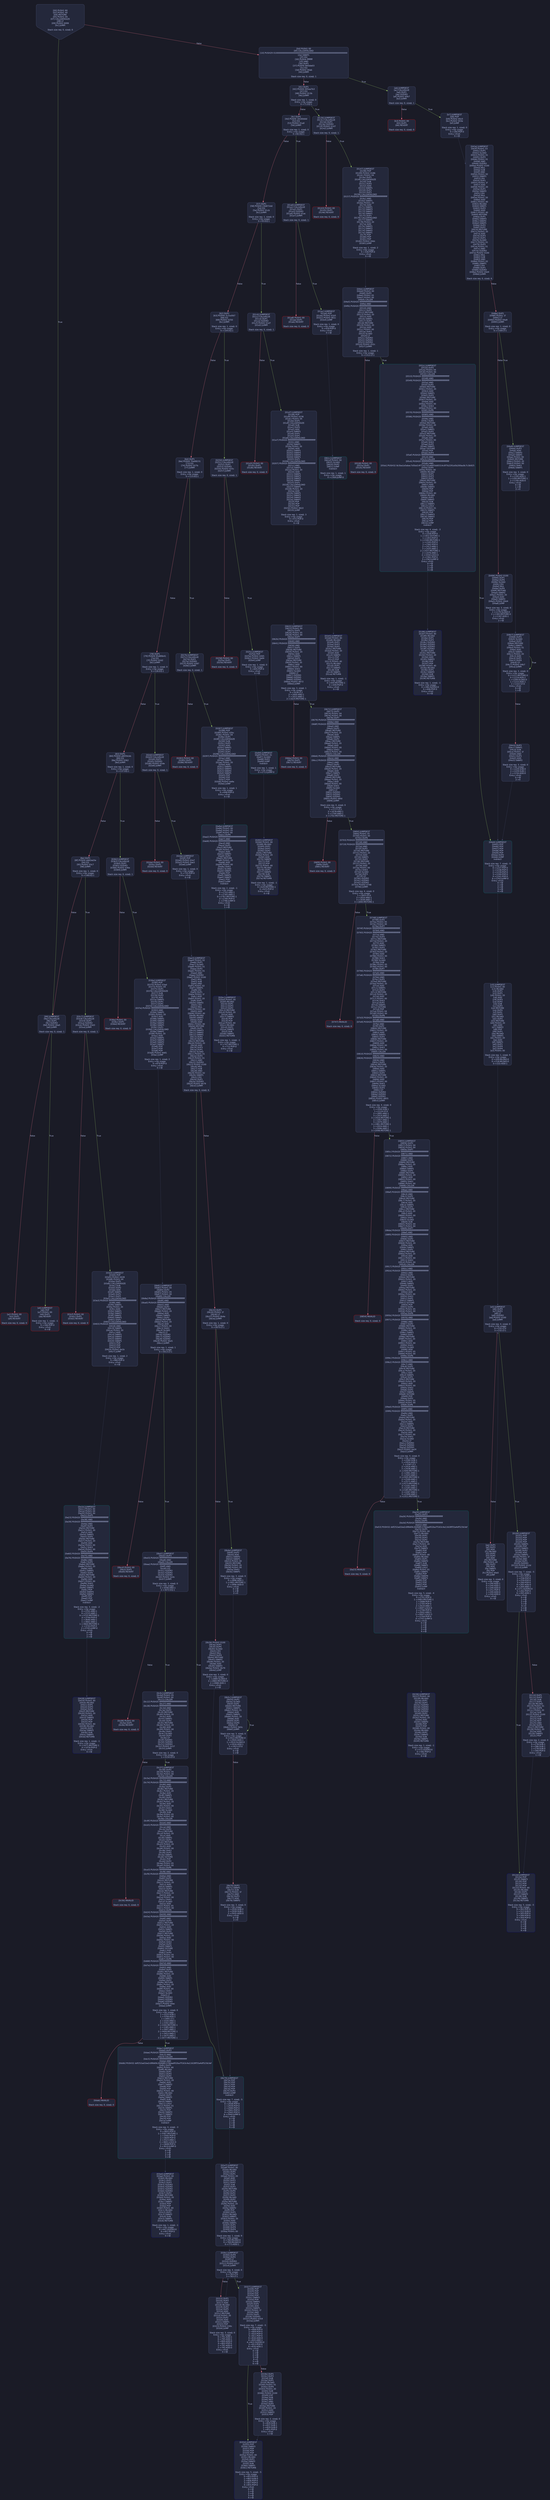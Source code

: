 digraph G {
    node [shape=box, style="filled, rounded", color="#565f89", fontcolor="#c0caf5", fontname="Helvetica", fillcolor="#24283b"];
    edge [color="#414868", fontcolor="#c0caf5", fontname="Helvetica"];
    bgcolor="#1a1b26";
    0 [ label = "[00] PUSH1 80
[02] PUSH1 40
[04] MSTORE
[05] PUSH1 04
[07] CALLDATASIZE
[08] LT
[09] PUSH2 0099
[0c] JUMPI

Stack size req: 0, sizeΔ: 0
" shape = invhouse]
    1 [ label = "[0d] PUSH1 00
[0f] CALLDATALOAD
[10] PUSH29 0100000000000000000000000000000000000000000000000000000000
[2e] SWAP1
[2f] DIV
[30] PUSH4 ffffffff
[35] AND
[36] DUP1
[37] PUSH4 06fdde03
[3c] EQ
[3d] PUSH2 00ab
[40] JUMPI

Stack size req: 0, sizeΔ: 1
"]
    2 [ label = "[41] DUP1
[42] PUSH4 095ea7b3
[47] EQ
[48] PUSH2 013b
[4b] JUMPI

Stack size req: 1, sizeΔ: 0
Entry->Op usage:
	0->71:EQ:1
"]
    3 [ label = "[4c] DUP1
[4d] PUSH4 18160ddd
[52] EQ
[53] PUSH2 01a0
[56] JUMPI

Stack size req: 1, sizeΔ: 0
Entry->Op usage:
	0->82:EQ:1
"]
    4 [ label = "[57] DUP1
[58] PUSH4 23b872dd
[5d] EQ
[5e] PUSH2 01cb
[61] JUMPI

Stack size req: 1, sizeΔ: 0
Entry->Op usage:
	0->93:EQ:1
"]
    5 [ label = "[62] DUP1
[63] PUSH4 313ce567
[68] EQ
[69] PUSH2 0250
[6c] JUMPI

Stack size req: 1, sizeΔ: 0
Entry->Op usage:
	0->104:EQ:1
"]
    6 [ label = "[6d] DUP1
[6e] PUSH4 70a08231
[73] EQ
[74] PUSH2 027b
[77] JUMPI

Stack size req: 1, sizeΔ: 0
Entry->Op usage:
	0->115:EQ:1
"]
    7 [ label = "[78] DUP1
[79] PUSH4 95d89b41
[7e] EQ
[7f] PUSH2 02d2
[82] JUMPI

Stack size req: 1, sizeΔ: 0
Entry->Op usage:
	0->126:EQ:1
"]
    8 [ label = "[83] DUP1
[84] PUSH4 a9059cbb
[89] EQ
[8a] PUSH2 0362
[8d] JUMPI

Stack size req: 1, sizeΔ: 0
Entry->Op usage:
	0->137:EQ:1
"]
    9 [ label = "[8e] DUP1
[8f] PUSH4 dd62ed3e
[94] EQ
[95] PUSH2 03c7
[98] JUMPI

Stack size req: 1, sizeΔ: 0
Entry->Op usage:
	0->148:EQ:1
"]
    10 [ label = "[99] JUMPDEST
[9a] CALLVALUE
[9b] DUP1
[9c] ISZERO
[9d] PUSH2 00a5
[a0] JUMPI

Stack size req: 0, sizeΔ: 1
"]
    11 [ label = "[a1] PUSH1 00
[a3] DUP1
[a4] REVERT

Stack size req: 0, sizeΔ: 0
" color = "red"]
    12 [ label = "[a5] JUMPDEST
[a6] POP
[a7] PUSH1 00
[a9] DUP1
[aa] REVERT

Stack size req: 1, sizeΔ: -1
Entry->Op usage:
	0->166:POP:0
Entry->Exit:
	0->😵
" color = "red"]
    13 [ label = "[ab] JUMPDEST
[ac] CALLVALUE
[ad] DUP1
[ae] ISZERO
[af] PUSH2 00b7
[b2] JUMPI

Stack size req: 0, sizeΔ: 1
"]
    14 [ label = "[b3] PUSH1 00
[b5] DUP1
[b6] REVERT

Stack size req: 0, sizeΔ: 0
" color = "red"]
    15 [ label = "[b7] JUMPDEST
[b8] POP
[b9] PUSH2 00c0
[bc] PUSH2 043e
[bf] JUMP

Stack size req: 1, sizeΔ: 0
Entry->Op usage:
	0->184:POP:0
Entry->Exit:
	0->😵
"]
    16 [ label = "[c0] JUMPDEST
[c1] PUSH1 40
[c3] MLOAD
[c4] DUP1
[c5] DUP1
[c6] PUSH1 20
[c8] ADD
[c9] DUP3
[ca] DUP2
[cb] SUB
[cc] DUP3
[cd] MSTORE
[ce] DUP4
[cf] DUP2
[d0] DUP2
[d1] MLOAD
[d2] DUP2
[d3] MSTORE
[d4] PUSH1 20
[d6] ADD
[d7] SWAP2
[d8] POP
[d9] DUP1
[da] MLOAD
[db] SWAP1
[dc] PUSH1 20
[de] ADD
[df] SWAP1
[e0] DUP1
[e1] DUP4
[e2] DUP4
[e3] PUSH1 00

Stack size req: 1, sizeΔ: 9
Entry->Op usage:
	0->209:MLOAD:0
	0->218:MLOAD:0
	0->222:ADD:1
"]
    17 [ label = "[e5] JUMPDEST
[e6] DUP4
[e7] DUP2
[e8] LT
[e9] ISZERO
[ea] PUSH2 0100
[ed] JUMPI

Stack size req: 4, sizeΔ: 0
Entry->Op usage:
	0->232:LT:0
	3->232:LT:1
"]
    18 [ label = "[ee] DUP1
[ef] DUP3
[f0] ADD
[f1] MLOAD
[f2] DUP2
[f3] DUP5
[f4] ADD
[f5] MSTORE
[f6] PUSH1 20
[f8] DUP2
[f9] ADD
[fa] SWAP1
[fb] POP
[fc] PUSH2 00e5
[ff] JUMP

Stack size req: 3, sizeΔ: 0
Entry->Op usage:
	0->240:ADD:1
	0->244:ADD:1
	0->249:ADD:0
	0->251:POP:0
	1->240:ADD:0
	2->244:ADD:0
Entry->Exit:
	0->😵
"]
    19 [ label = "[0100] JUMPDEST
[0101] POP
[0102] POP
[0103] POP
[0104] POP
[0105] SWAP1
[0106] POP
[0107] SWAP1
[0108] DUP2
[0109] ADD
[010a] SWAP1
[010b] PUSH1 1f
[010d] AND
[010e] DUP1
[010f] ISZERO
[0110] PUSH2 012d
[0113] JUMPI

Stack size req: 7, sizeΔ: -5
Entry->Op usage:
	0->257:POP:0
	1->258:POP:0
	2->259:POP:0
	3->260:POP:0
	4->265:ADD:0
	4->269:AND:1
	4->271:ISZERO:0
	5->262:POP:0
	6->265:ADD:1
Entry->Exit:
	0->😵
	1->😵
	2->😵
	3->😵
	4->0
	5->😵
	6->😵
"]
    20 [ label = "[0114] DUP1
[0115] DUP3
[0116] SUB
[0117] DUP1
[0118] MLOAD
[0119] PUSH1 01
[011b] DUP4
[011c] PUSH1 20
[011e] SUB
[011f] PUSH2 0100
[0122] EXP
[0123] SUB
[0124] NOT
[0125] AND
[0126] DUP2
[0127] MSTORE
[0128] PUSH1 20
[012a] ADD
[012b] SWAP2
[012c] POP

Stack size req: 2, sizeΔ: 0
Entry->Op usage:
	0->278:SUB:1
	0->286:SUB:1
	1->278:SUB:0
	1->300:POP:0
Entry->Exit:
	1->😵
"]
    21 [ label = "[012d] JUMPDEST
[012e] POP
[012f] SWAP3
[0130] POP
[0131] POP
[0132] POP
[0133] PUSH1 40
[0135] MLOAD
[0136] DUP1
[0137] SWAP2
[0138] SUB
[0139] SWAP1
[013a] RETURN

Stack size req: 5, sizeΔ: -5
Entry->Op usage:
	0->302:POP:0
	1->312:SUB:0
	2->305:POP:0
	3->306:POP:0
	4->304:POP:0
Entry->Exit:
	0->😵
	1->😵
	2->😵
	3->😵
	4->😵
" color = "darkblue"]
    22 [ label = "[013b] JUMPDEST
[013c] CALLVALUE
[013d] DUP1
[013e] ISZERO
[013f] PUSH2 0147
[0142] JUMPI

Stack size req: 0, sizeΔ: 1
"]
    23 [ label = "[0143] PUSH1 00
[0145] DUP1
[0146] REVERT

Stack size req: 0, sizeΔ: 0
" color = "red"]
    24 [ label = "[0147] JUMPDEST
[0148] POP
[0149] PUSH2 0186
[014c] PUSH1 04
[014e] DUP1
[014f] CALLDATASIZE
[0150] SUB
[0151] DUP2
[0152] ADD
[0153] SWAP1
[0154] DUP1
[0155] DUP1
[0156] CALLDATALOAD
[0157] PUSH20 ffffffffffffffffffffffffffffffffffffffff
[016c] AND
[016d] SWAP1
[016e] PUSH1 20
[0170] ADD
[0171] SWAP1
[0172] SWAP3
[0173] SWAP2
[0174] SWAP1
[0175] DUP1
[0176] CALLDATALOAD
[0177] SWAP1
[0178] PUSH1 20
[017a] ADD
[017b] SWAP1
[017c] SWAP3
[017d] SWAP2
[017e] SWAP1
[017f] POP
[0180] POP
[0181] POP
[0182] PUSH2 04dc
[0185] JUMP

Stack size req: 1, sizeΔ: 2
Entry->Op usage:
	0->328:POP:0
Entry->Exit:
	0->😵
"]
    25 [ label = "[0186] JUMPDEST
[0187] PUSH1 40
[0189] MLOAD
[018a] DUP1
[018b] DUP3
[018c] ISZERO
[018d] ISZERO
[018e] ISZERO
[018f] ISZERO
[0190] DUP2
[0191] MSTORE
[0192] PUSH1 20
[0194] ADD
[0195] SWAP2
[0196] POP
[0197] POP
[0198] PUSH1 40
[019a] MLOAD
[019b] DUP1
[019c] SWAP2
[019d] SUB
[019e] SWAP1
[019f] RETURN

Stack size req: 1, sizeΔ: -1
Entry->Op usage:
	0->396:ISZERO:0
	0->406:POP:0
Entry->Exit:
	0->😵
" color = "darkblue"]
    26 [ label = "[01a0] JUMPDEST
[01a1] CALLVALUE
[01a2] DUP1
[01a3] ISZERO
[01a4] PUSH2 01ac
[01a7] JUMPI

Stack size req: 0, sizeΔ: 1
"]
    27 [ label = "[01a8] PUSH1 00
[01aa] DUP1
[01ab] REVERT

Stack size req: 0, sizeΔ: 0
" color = "red"]
    28 [ label = "[01ac] JUMPDEST
[01ad] POP
[01ae] PUSH2 01b5
[01b1] PUSH2 061c
[01b4] JUMP

Stack size req: 1, sizeΔ: 0
Entry->Op usage:
	0->429:POP:0
Entry->Exit:
	0->😵
"]
    29 [ label = "[01b5] JUMPDEST
[01b6] PUSH1 40
[01b8] MLOAD
[01b9] DUP1
[01ba] DUP3
[01bb] DUP2
[01bc] MSTORE
[01bd] PUSH1 20
[01bf] ADD
[01c0] SWAP2
[01c1] POP
[01c2] POP
[01c3] PUSH1 40
[01c5] MLOAD
[01c6] DUP1
[01c7] SWAP2
[01c8] SUB
[01c9] SWAP1
[01ca] RETURN

Stack size req: 1, sizeΔ: -1
Entry->Op usage:
	0->444:MSTORE:1
	0->449:POP:0
Entry->Exit:
	0->😵
" color = "darkblue"]
    30 [ label = "[01cb] JUMPDEST
[01cc] CALLVALUE
[01cd] DUP1
[01ce] ISZERO
[01cf] PUSH2 01d7
[01d2] JUMPI

Stack size req: 0, sizeΔ: 1
"]
    31 [ label = "[01d3] PUSH1 00
[01d5] DUP1
[01d6] REVERT

Stack size req: 0, sizeΔ: 0
" color = "red"]
    32 [ label = "[01d7] JUMPDEST
[01d8] POP
[01d9] PUSH2 0236
[01dc] PUSH1 04
[01de] DUP1
[01df] CALLDATASIZE
[01e0] SUB
[01e1] DUP2
[01e2] ADD
[01e3] SWAP1
[01e4] DUP1
[01e5] DUP1
[01e6] CALLDATALOAD
[01e7] PUSH20 ffffffffffffffffffffffffffffffffffffffff
[01fc] AND
[01fd] SWAP1
[01fe] PUSH1 20
[0200] ADD
[0201] SWAP1
[0202] SWAP3
[0203] SWAP2
[0204] SWAP1
[0205] DUP1
[0206] CALLDATALOAD
[0207] PUSH20 ffffffffffffffffffffffffffffffffffffffff
[021c] AND
[021d] SWAP1
[021e] PUSH1 20
[0220] ADD
[0221] SWAP1
[0222] SWAP3
[0223] SWAP2
[0224] SWAP1
[0225] DUP1
[0226] CALLDATALOAD
[0227] SWAP1
[0228] PUSH1 20
[022a] ADD
[022b] SWAP1
[022c] SWAP3
[022d] SWAP2
[022e] SWAP1
[022f] POP
[0230] POP
[0231] POP
[0232] PUSH2 0622
[0235] JUMP

Stack size req: 1, sizeΔ: 3
Entry->Op usage:
	0->472:POP:0
Entry->Exit:
	0->😵
"]
    33 [ label = "[0236] JUMPDEST
[0237] PUSH1 40
[0239] MLOAD
[023a] DUP1
[023b] DUP3
[023c] ISZERO
[023d] ISZERO
[023e] ISZERO
[023f] ISZERO
[0240] DUP2
[0241] MSTORE
[0242] PUSH1 20
[0244] ADD
[0245] SWAP2
[0246] POP
[0247] POP
[0248] PUSH1 40
[024a] MLOAD
[024b] DUP1
[024c] SWAP2
[024d] SUB
[024e] SWAP1
[024f] RETURN

Stack size req: 1, sizeΔ: -1
Entry->Op usage:
	0->572:ISZERO:0
	0->582:POP:0
Entry->Exit:
	0->😵
" color = "darkblue"]
    34 [ label = "[0250] JUMPDEST
[0251] CALLVALUE
[0252] DUP1
[0253] ISZERO
[0254] PUSH2 025c
[0257] JUMPI

Stack size req: 0, sizeΔ: 1
"]
    35 [ label = "[0258] PUSH1 00
[025a] DUP1
[025b] REVERT

Stack size req: 0, sizeΔ: 0
" color = "red"]
    36 [ label = "[025c] JUMPDEST
[025d] POP
[025e] PUSH2 0265
[0261] PUSH2 0a94
[0264] JUMP

Stack size req: 1, sizeΔ: 0
Entry->Op usage:
	0->605:POP:0
Entry->Exit:
	0->😵
"]
    37 [ label = "[0265] JUMPDEST
[0266] PUSH1 40
[0268] MLOAD
[0269] DUP1
[026a] DUP3
[026b] DUP2
[026c] MSTORE
[026d] PUSH1 20
[026f] ADD
[0270] SWAP2
[0271] POP
[0272] POP
[0273] PUSH1 40
[0275] MLOAD
[0276] DUP1
[0277] SWAP2
[0278] SUB
[0279] SWAP1
[027a] RETURN

Stack size req: 1, sizeΔ: -1
Entry->Op usage:
	0->620:MSTORE:1
	0->625:POP:0
Entry->Exit:
	0->😵
" color = "darkblue"]
    38 [ label = "[027b] JUMPDEST
[027c] CALLVALUE
[027d] DUP1
[027e] ISZERO
[027f] PUSH2 0287
[0282] JUMPI

Stack size req: 0, sizeΔ: 1
"]
    39 [ label = "[0283] PUSH1 00
[0285] DUP1
[0286] REVERT

Stack size req: 0, sizeΔ: 0
" color = "red"]
    40 [ label = "[0287] JUMPDEST
[0288] POP
[0289] PUSH2 02bc
[028c] PUSH1 04
[028e] DUP1
[028f] CALLDATASIZE
[0290] SUB
[0291] DUP2
[0292] ADD
[0293] SWAP1
[0294] DUP1
[0295] DUP1
[0296] CALLDATALOAD
[0297] PUSH20 ffffffffffffffffffffffffffffffffffffffff
[02ac] AND
[02ad] SWAP1
[02ae] PUSH1 20
[02b0] ADD
[02b1] SWAP1
[02b2] SWAP3
[02b3] SWAP2
[02b4] SWAP1
[02b5] POP
[02b6] POP
[02b7] POP
[02b8] PUSH2 0a9a
[02bb] JUMP

Stack size req: 1, sizeΔ: 1
Entry->Op usage:
	0->648:POP:0
Entry->Exit:
	0->😵
"]
    41 [ label = "[02bc] JUMPDEST
[02bd] PUSH1 40
[02bf] MLOAD
[02c0] DUP1
[02c1] DUP3
[02c2] DUP2
[02c3] MSTORE
[02c4] PUSH1 20
[02c6] ADD
[02c7] SWAP2
[02c8] POP
[02c9] POP
[02ca] PUSH1 40
[02cc] MLOAD
[02cd] DUP1
[02ce] SWAP2
[02cf] SUB
[02d0] SWAP1
[02d1] RETURN

Stack size req: 1, sizeΔ: -1
Entry->Op usage:
	0->707:MSTORE:1
	0->712:POP:0
Entry->Exit:
	0->😵
" color = "darkblue"]
    42 [ label = "[02d2] JUMPDEST
[02d3] CALLVALUE
[02d4] DUP1
[02d5] ISZERO
[02d6] PUSH2 02de
[02d9] JUMPI

Stack size req: 0, sizeΔ: 1
"]
    43 [ label = "[02da] PUSH1 00
[02dc] DUP1
[02dd] REVERT

Stack size req: 0, sizeΔ: 0
" color = "red"]
    44 [ label = "[02de] JUMPDEST
[02df] POP
[02e0] PUSH2 02e7
[02e3] PUSH2 0ae3
[02e6] JUMP

Stack size req: 1, sizeΔ: 0
Entry->Op usage:
	0->735:POP:0
Entry->Exit:
	0->😵
"]
    45 [ label = "[02e7] JUMPDEST
[02e8] PUSH1 40
[02ea] MLOAD
[02eb] DUP1
[02ec] DUP1
[02ed] PUSH1 20
[02ef] ADD
[02f0] DUP3
[02f1] DUP2
[02f2] SUB
[02f3] DUP3
[02f4] MSTORE
[02f5] DUP4
[02f6] DUP2
[02f7] DUP2
[02f8] MLOAD
[02f9] DUP2
[02fa] MSTORE
[02fb] PUSH1 20
[02fd] ADD
[02fe] SWAP2
[02ff] POP
[0300] DUP1
[0301] MLOAD
[0302] SWAP1
[0303] PUSH1 20
[0305] ADD
[0306] SWAP1
[0307] DUP1
[0308] DUP4
[0309] DUP4
[030a] PUSH1 00

Stack size req: 1, sizeΔ: 9
Entry->Op usage:
	0->760:MLOAD:0
	0->769:MLOAD:0
	0->773:ADD:1
"]
    46 [ label = "[030c] JUMPDEST
[030d] DUP4
[030e] DUP2
[030f] LT
[0310] ISZERO
[0311] PUSH2 0327
[0314] JUMPI

Stack size req: 4, sizeΔ: 0
Entry->Op usage:
	0->783:LT:0
	3->783:LT:1
"]
    47 [ label = "[0315] DUP1
[0316] DUP3
[0317] ADD
[0318] MLOAD
[0319] DUP2
[031a] DUP5
[031b] ADD
[031c] MSTORE
[031d] PUSH1 20
[031f] DUP2
[0320] ADD
[0321] SWAP1
[0322] POP
[0323] PUSH2 030c
[0326] JUMP

Stack size req: 3, sizeΔ: 0
Entry->Op usage:
	0->791:ADD:1
	0->795:ADD:1
	0->800:ADD:0
	0->802:POP:0
	1->791:ADD:0
	2->795:ADD:0
Entry->Exit:
	0->😵
"]
    48 [ label = "[0327] JUMPDEST
[0328] POP
[0329] POP
[032a] POP
[032b] POP
[032c] SWAP1
[032d] POP
[032e] SWAP1
[032f] DUP2
[0330] ADD
[0331] SWAP1
[0332] PUSH1 1f
[0334] AND
[0335] DUP1
[0336] ISZERO
[0337] PUSH2 0354
[033a] JUMPI

Stack size req: 7, sizeΔ: -5
Entry->Op usage:
	0->808:POP:0
	1->809:POP:0
	2->810:POP:0
	3->811:POP:0
	4->816:ADD:0
	4->820:AND:1
	4->822:ISZERO:0
	5->813:POP:0
	6->816:ADD:1
Entry->Exit:
	0->😵
	1->😵
	2->😵
	3->😵
	4->0
	5->😵
	6->😵
"]
    49 [ label = "[033b] DUP1
[033c] DUP3
[033d] SUB
[033e] DUP1
[033f] MLOAD
[0340] PUSH1 01
[0342] DUP4
[0343] PUSH1 20
[0345] SUB
[0346] PUSH2 0100
[0349] EXP
[034a] SUB
[034b] NOT
[034c] AND
[034d] DUP2
[034e] MSTORE
[034f] PUSH1 20
[0351] ADD
[0352] SWAP2
[0353] POP

Stack size req: 2, sizeΔ: 0
Entry->Op usage:
	0->829:SUB:1
	0->837:SUB:1
	1->829:SUB:0
	1->851:POP:0
Entry->Exit:
	1->😵
"]
    50 [ label = "[0354] JUMPDEST
[0355] POP
[0356] SWAP3
[0357] POP
[0358] POP
[0359] POP
[035a] PUSH1 40
[035c] MLOAD
[035d] DUP1
[035e] SWAP2
[035f] SUB
[0360] SWAP1
[0361] RETURN

Stack size req: 5, sizeΔ: -5
Entry->Op usage:
	0->853:POP:0
	1->863:SUB:0
	2->856:POP:0
	3->857:POP:0
	4->855:POP:0
Entry->Exit:
	0->😵
	1->😵
	2->😵
	3->😵
	4->😵
" color = "darkblue"]
    51 [ label = "[0362] JUMPDEST
[0363] CALLVALUE
[0364] DUP1
[0365] ISZERO
[0366] PUSH2 036e
[0369] JUMPI

Stack size req: 0, sizeΔ: 1
"]
    52 [ label = "[036a] PUSH1 00
[036c] DUP1
[036d] REVERT

Stack size req: 0, sizeΔ: 0
" color = "red"]
    53 [ label = "[036e] JUMPDEST
[036f] POP
[0370] PUSH2 03ad
[0373] PUSH1 04
[0375] DUP1
[0376] CALLDATASIZE
[0377] SUB
[0378] DUP2
[0379] ADD
[037a] SWAP1
[037b] DUP1
[037c] DUP1
[037d] CALLDATALOAD
[037e] PUSH20 ffffffffffffffffffffffffffffffffffffffff
[0393] AND
[0394] SWAP1
[0395] PUSH1 20
[0397] ADD
[0398] SWAP1
[0399] SWAP3
[039a] SWAP2
[039b] SWAP1
[039c] DUP1
[039d] CALLDATALOAD
[039e] SWAP1
[039f] PUSH1 20
[03a1] ADD
[03a2] SWAP1
[03a3] SWAP3
[03a4] SWAP2
[03a5] SWAP1
[03a6] POP
[03a7] POP
[03a8] POP
[03a9] PUSH2 0b81
[03ac] JUMP

Stack size req: 1, sizeΔ: 2
Entry->Op usage:
	0->879:POP:0
Entry->Exit:
	0->😵
"]
    54 [ label = "[03ad] JUMPDEST
[03ae] PUSH1 40
[03b0] MLOAD
[03b1] DUP1
[03b2] DUP3
[03b3] ISZERO
[03b4] ISZERO
[03b5] ISZERO
[03b6] ISZERO
[03b7] DUP2
[03b8] MSTORE
[03b9] PUSH1 20
[03bb] ADD
[03bc] SWAP2
[03bd] POP
[03be] POP
[03bf] PUSH1 40
[03c1] MLOAD
[03c2] DUP1
[03c3] SWAP2
[03c4] SUB
[03c5] SWAP1
[03c6] RETURN

Stack size req: 1, sizeΔ: -1
Entry->Op usage:
	0->947:ISZERO:0
	0->957:POP:0
Entry->Exit:
	0->😵
" color = "darkblue"]
    55 [ label = "[03c7] JUMPDEST
[03c8] CALLVALUE
[03c9] DUP1
[03ca] ISZERO
[03cb] PUSH2 03d3
[03ce] JUMPI

Stack size req: 0, sizeΔ: 1
"]
    56 [ label = "[03cf] PUSH1 00
[03d1] DUP1
[03d2] REVERT

Stack size req: 0, sizeΔ: 0
" color = "red"]
    57 [ label = "[03d3] JUMPDEST
[03d4] POP
[03d5] PUSH2 0428
[03d8] PUSH1 04
[03da] DUP1
[03db] CALLDATASIZE
[03dc] SUB
[03dd] DUP2
[03de] ADD
[03df] SWAP1
[03e0] DUP1
[03e1] DUP1
[03e2] CALLDATALOAD
[03e3] PUSH20 ffffffffffffffffffffffffffffffffffffffff
[03f8] AND
[03f9] SWAP1
[03fa] PUSH1 20
[03fc] ADD
[03fd] SWAP1
[03fe] SWAP3
[03ff] SWAP2
[0400] SWAP1
[0401] DUP1
[0402] CALLDATALOAD
[0403] PUSH20 ffffffffffffffffffffffffffffffffffffffff
[0418] AND
[0419] SWAP1
[041a] PUSH1 20
[041c] ADD
[041d] SWAP1
[041e] SWAP3
[041f] SWAP2
[0420] SWAP1
[0421] POP
[0422] POP
[0423] POP
[0424] PUSH2 0e1b
[0427] JUMP

Stack size req: 1, sizeΔ: 2
Entry->Op usage:
	0->980:POP:0
Entry->Exit:
	0->😵
"]
    58 [ label = "[0428] JUMPDEST
[0429] PUSH1 40
[042b] MLOAD
[042c] DUP1
[042d] DUP3
[042e] DUP2
[042f] MSTORE
[0430] PUSH1 20
[0432] ADD
[0433] SWAP2
[0434] POP
[0435] POP
[0436] PUSH1 40
[0438] MLOAD
[0439] DUP1
[043a] SWAP2
[043b] SUB
[043c] SWAP1
[043d] RETURN

Stack size req: 1, sizeΔ: -1
Entry->Op usage:
	0->1071:MSTORE:1
	0->1076:POP:0
Entry->Exit:
	0->😵
" color = "darkblue"]
    59 [ label = "[043e] JUMPDEST
[043f] PUSH1 03
[0441] DUP1
[0442] SLOAD
[0443] PUSH1 01
[0445] DUP2
[0446] PUSH1 01
[0448] AND
[0449] ISZERO
[044a] PUSH2 0100
[044d] MUL
[044e] SUB
[044f] AND
[0450] PUSH1 02
[0452] SWAP1
[0453] DIV
[0454] DUP1
[0455] PUSH1 1f
[0457] ADD
[0458] PUSH1 20
[045a] DUP1
[045b] SWAP2
[045c] DIV
[045d] MUL
[045e] PUSH1 20
[0460] ADD
[0461] PUSH1 40
[0463] MLOAD
[0464] SWAP1
[0465] DUP2
[0466] ADD
[0467] PUSH1 40
[0469] MSTORE
[046a] DUP1
[046b] SWAP3
[046c] SWAP2
[046d] SWAP1
[046e] DUP2
[046f] DUP2
[0470] MSTORE
[0471] PUSH1 20
[0473] ADD
[0474] DUP3
[0475] DUP1
[0476] SLOAD
[0477] PUSH1 01
[0479] DUP2
[047a] PUSH1 01
[047c] AND
[047d] ISZERO
[047e] PUSH2 0100
[0481] MUL
[0482] SUB
[0483] AND
[0484] PUSH1 02
[0486] SWAP1
[0487] DIV
[0488] DUP1
[0489] ISZERO
[048a] PUSH2 04d4
[048d] JUMPI

Stack size req: 0, sizeΔ: 6
"]
    60 [ label = "[048e] DUP1
[048f] PUSH1 1f
[0491] LT
[0492] PUSH2 04a9
[0495] JUMPI

Stack size req: 1, sizeΔ: 0
Entry->Op usage:
	0->1169:LT:1
"]
    61 [ label = "[0496] PUSH2 0100
[0499] DUP1
[049a] DUP4
[049b] SLOAD
[049c] DIV
[049d] MUL
[049e] DUP4
[049f] MSTORE
[04a0] SWAP2
[04a1] PUSH1 20
[04a3] ADD
[04a4] SWAP2
[04a5] PUSH2 04d4
[04a8] JUMP

Stack size req: 3, sizeΔ: 0
Entry->Op usage:
	1->1179:SLOAD:0
	2->1183:MSTORE:0
	2->1187:ADD:1
Entry->Exit:
	2->😵
"]
    62 [ label = "[04a9] JUMPDEST
[04aa] DUP3
[04ab] ADD
[04ac] SWAP2
[04ad] SWAP1
[04ae] PUSH1 00
[04b0] MSTORE
[04b1] PUSH1 20
[04b3] PUSH1 00
[04b5] SHA3
[04b6] SWAP1

Stack size req: 3, sizeΔ: 0
Entry->Op usage:
	0->1195:ADD:1
	1->1200:MSTORE:1
	2->1195:ADD:0
Entry->Exit:
	0->😵
	1->😵
	2->0
"]
    63 [ label = "[04b7] JUMPDEST
[04b8] DUP2
[04b9] SLOAD
[04ba] DUP2
[04bb] MSTORE
[04bc] SWAP1
[04bd] PUSH1 01
[04bf] ADD
[04c0] SWAP1
[04c1] PUSH1 20
[04c3] ADD
[04c4] DUP1
[04c5] DUP4
[04c6] GT
[04c7] PUSH2 04b7
[04ca] JUMPI

Stack size req: 3, sizeΔ: 0
Entry->Op usage:
	0->1211:MSTORE:0
	0->1219:ADD:1
	1->1209:SLOAD:0
	1->1215:ADD:1
	2->1222:GT:0
Entry->Exit:
	0->😵
	1->😵
"]
    64 [ label = "[04cb] DUP3
[04cc] SWAP1
[04cd] SUB
[04ce] PUSH1 1f
[04d0] AND
[04d1] DUP3
[04d2] ADD
[04d3] SWAP2

Stack size req: 3, sizeΔ: 0
Entry->Op usage:
	0->1229:SUB:0
	2->1229:SUB:1
	2->1234:ADD:0
Entry->Exit:
	0->😵
	2->0
"]
    65 [ label = "[04d4] JUMPDEST
[04d5] POP
[04d6] POP
[04d7] POP
[04d8] POP
[04d9] POP
[04da] DUP2
[04db] JUMP
Indirect!

Stack size req: 7, sizeΔ: -5
Entry->Op usage:
	0->1237:POP:0
	1->1238:POP:0
	2->1239:POP:0
	3->1240:POP:0
	4->1241:POP:0
	6->1243:JUMP:0
Entry->Exit:
	0->😵
	1->😵
	2->😵
	3->😵
	4->😵
" color = "teal"]
    66 [ label = "[04dc] JUMPDEST
[04dd] PUSH1 00
[04df] DUP2
[04e0] PUSH1 05
[04e2] PUSH1 00
[04e4] CALLER
[04e5] PUSH20 ffffffffffffffffffffffffffffffffffffffff
[04fa] AND
[04fb] PUSH20 ffffffffffffffffffffffffffffffffffffffff
[0510] AND
[0511] DUP2
[0512] MSTORE
[0513] PUSH1 20
[0515] ADD
[0516] SWAP1
[0517] DUP2
[0518] MSTORE
[0519] PUSH1 20
[051b] ADD
[051c] PUSH1 00
[051e] SHA3
[051f] SLOAD
[0520] LT
[0521] ISZERO
[0522] ISZERO
[0523] ISZERO
[0524] PUSH2 052c
[0527] JUMPI

Stack size req: 1, sizeΔ: 1
Entry->Op usage:
	0->1312:LT:1
"]
    67 [ label = "[0528] PUSH1 00
[052a] DUP1
[052b] REVERT

Stack size req: 0, sizeΔ: 0
" color = "red"]
    68 [ label = "[052c] JUMPDEST
[052d] DUP2
[052e] PUSH1 04
[0530] PUSH1 00
[0532] CALLER
[0533] PUSH20 ffffffffffffffffffffffffffffffffffffffff
[0548] AND
[0549] PUSH20 ffffffffffffffffffffffffffffffffffffffff
[055e] AND
[055f] DUP2
[0560] MSTORE
[0561] PUSH1 20
[0563] ADD
[0564] SWAP1
[0565] DUP2
[0566] MSTORE
[0567] PUSH1 20
[0569] ADD
[056a] PUSH1 00
[056c] SHA3
[056d] PUSH1 00
[056f] DUP6
[0570] PUSH20 ffffffffffffffffffffffffffffffffffffffff
[0585] AND
[0586] PUSH20 ffffffffffffffffffffffffffffffffffffffff
[059b] AND
[059c] DUP2
[059d] MSTORE
[059e] PUSH1 20
[05a0] ADD
[05a1] SWAP1
[05a2] DUP2
[05a3] MSTORE
[05a4] PUSH1 20
[05a6] ADD
[05a7] PUSH1 00
[05a9] SHA3
[05aa] DUP2
[05ab] SWAP1
[05ac] SSTORE
[05ad] POP
[05ae] DUP3
[05af] PUSH20 ffffffffffffffffffffffffffffffffffffffff
[05c4] AND
[05c5] CALLER
[05c6] PUSH20 ffffffffffffffffffffffffffffffffffffffff
[05db] AND
[05dc] PUSH32 8c5be1e5ebec7d5bd14f71427d1e84f3dd0314c0f7b2291e5b200ac8c7c3b925
[05fd] DUP5
[05fe] PUSH1 40
[0600] MLOAD
[0601] DUP1
[0602] DUP3
[0603] DUP2
[0604] MSTORE
[0605] PUSH1 20
[0607] ADD
[0608] SWAP2
[0609] POP
[060a] POP
[060b] PUSH1 40
[060d] MLOAD
[060e] DUP1
[060f] SWAP2
[0610] SUB
[0611] SWAP1
[0612] LOG3
[0613] PUSH1 01
[0615] SWAP1
[0616] POP
[0617] SWAP3
[0618] SWAP2
[0619] POP
[061a] POP
[061b] JUMP
Indirect!

Stack size req: 4, sizeΔ: -3
Entry->Op usage:
	0->1558:POP:0
	1->1452:SSTORE:1
	1->1453:POP:0
	1->1540:MSTORE:1
	1->1545:POP:0
	1->1562:POP:0
	2->1413:AND:1
	2->1435:AND:1
	2->1437:MSTORE:1
	2->1476:AND:1
	2->1554:LOG3:4
	2->1561:POP:0
	3->1563:JUMP:0
Entry->Exit:
	0->😵
	1->😵
	2->😵
	3->😵
" color = "teal"]
    69 [ label = "[061c] JUMPDEST
[061d] PUSH1 00
[061f] SLOAD
[0620] DUP2
[0621] JUMP
Indirect!

Stack size req: 1, sizeΔ: 1
Entry->Op usage:
	0->1569:JUMP:0
" color = "teal"]
    70 [ label = "[0622] JUMPDEST
[0623] PUSH1 00
[0625] DUP2
[0626] PUSH1 05
[0628] PUSH1 00
[062a] DUP7
[062b] PUSH20 ffffffffffffffffffffffffffffffffffffffff
[0640] AND
[0641] PUSH20 ffffffffffffffffffffffffffffffffffffffff
[0656] AND
[0657] DUP2
[0658] MSTORE
[0659] PUSH1 20
[065b] ADD
[065c] SWAP1
[065d] DUP2
[065e] MSTORE
[065f] PUSH1 20
[0661] ADD
[0662] PUSH1 00
[0664] SHA3
[0665] SLOAD
[0666] LT
[0667] ISZERO
[0668] ISZERO
[0669] ISZERO
[066a] PUSH2 0672
[066d] JUMPI

Stack size req: 3, sizeΔ: 1
Entry->Op usage:
	0->1638:LT:1
	2->1600:AND:1
	2->1622:AND:1
	2->1624:MSTORE:1
"]
    71 [ label = "[066e] PUSH1 00
[0670] DUP1
[0671] REVERT

Stack size req: 0, sizeΔ: 0
" color = "red"]
    72 [ label = "[0672] JUMPDEST
[0673] DUP2
[0674] PUSH1 04
[0676] PUSH1 00
[0678] DUP7
[0679] PUSH20 ffffffffffffffffffffffffffffffffffffffff
[068e] AND
[068f] PUSH20 ffffffffffffffffffffffffffffffffffffffff
[06a4] AND
[06a5] DUP2
[06a6] MSTORE
[06a7] PUSH1 20
[06a9] ADD
[06aa] SWAP1
[06ab] DUP2
[06ac] MSTORE
[06ad] PUSH1 20
[06af] ADD
[06b0] PUSH1 00
[06b2] SHA3
[06b3] PUSH1 00
[06b5] CALLER
[06b6] PUSH20 ffffffffffffffffffffffffffffffffffffffff
[06cb] AND
[06cc] PUSH20 ffffffffffffffffffffffffffffffffffffffff
[06e1] AND
[06e2] DUP2
[06e3] MSTORE
[06e4] PUSH1 20
[06e6] ADD
[06e7] SWAP1
[06e8] DUP2
[06e9] MSTORE
[06ea] PUSH1 20
[06ec] ADD
[06ed] PUSH1 00
[06ef] SHA3
[06f0] SLOAD
[06f1] LT
[06f2] ISZERO
[06f3] ISZERO
[06f4] ISZERO
[06f5] PUSH2 06fd
[06f8] JUMPI

Stack size req: 4, sizeΔ: 0
Entry->Op usage:
	1->1777:LT:1
	3->1678:AND:1
	3->1700:AND:1
	3->1702:MSTORE:1
"]
    73 [ label = "[06f9] PUSH1 00
[06fb] DUP1
[06fc] REVERT

Stack size req: 0, sizeΔ: 0
" color = "red"]
    74 [ label = "[06fd] JUMPDEST
[06fe] PUSH1 05
[0700] PUSH1 00
[0702] DUP6
[0703] PUSH20 ffffffffffffffffffffffffffffffffffffffff
[0718] AND
[0719] PUSH20 ffffffffffffffffffffffffffffffffffffffff
[072e] AND
[072f] DUP2
[0730] MSTORE
[0731] PUSH1 20
[0733] ADD
[0734] SWAP1
[0735] DUP2
[0736] MSTORE
[0737] PUSH1 20
[0739] ADD
[073a] PUSH1 00
[073c] SHA3
[073d] SLOAD
[073e] DUP3
[073f] GT
[0740] ISZERO
[0741] ISZERO
[0742] ISZERO
[0743] PUSH2 0748
[0746] JUMPI

Stack size req: 4, sizeΔ: 0
Entry->Op usage:
	1->1855:GT:0
	3->1816:AND:1
	3->1838:AND:1
	3->1840:MSTORE:1
"]
    75 [ label = "[0747] INVALID

Stack size req: 0, sizeΔ: 0
" color = "red"]
    76 [ label = "[0748] JUMPDEST
[0749] DUP2
[074a] PUSH1 05
[074c] PUSH1 00
[074e] DUP7
[074f] PUSH20 ffffffffffffffffffffffffffffffffffffffff
[0764] AND
[0765] PUSH20 ffffffffffffffffffffffffffffffffffffffff
[077a] AND
[077b] DUP2
[077c] MSTORE
[077d] PUSH1 20
[077f] ADD
[0780] SWAP1
[0781] DUP2
[0782] MSTORE
[0783] PUSH1 20
[0785] ADD
[0786] PUSH1 00
[0788] SHA3
[0789] SLOAD
[078a] SUB
[078b] PUSH1 05
[078d] PUSH1 00
[078f] DUP7
[0790] PUSH20 ffffffffffffffffffffffffffffffffffffffff
[07a5] AND
[07a6] PUSH20 ffffffffffffffffffffffffffffffffffffffff
[07bb] AND
[07bc] DUP2
[07bd] MSTORE
[07be] PUSH1 20
[07c0] ADD
[07c1] SWAP1
[07c2] DUP2
[07c3] MSTORE
[07c4] PUSH1 20
[07c6] ADD
[07c7] PUSH1 00
[07c9] SHA3
[07ca] DUP2
[07cb] SWAP1
[07cc] SSTORE
[07cd] POP
[07ce] PUSH1 04
[07d0] PUSH1 00
[07d2] DUP6
[07d3] PUSH20 ffffffffffffffffffffffffffffffffffffffff
[07e8] AND
[07e9] PUSH20 ffffffffffffffffffffffffffffffffffffffff
[07fe] AND
[07ff] DUP2
[0800] MSTORE
[0801] PUSH1 20
[0803] ADD
[0804] SWAP1
[0805] DUP2
[0806] MSTORE
[0807] PUSH1 20
[0809] ADD
[080a] PUSH1 00
[080c] SHA3
[080d] PUSH1 00
[080f] CALLER
[0810] PUSH20 ffffffffffffffffffffffffffffffffffffffff
[0825] AND
[0826] PUSH20 ffffffffffffffffffffffffffffffffffffffff
[083b] AND
[083c] DUP2
[083d] MSTORE
[083e] PUSH1 20
[0840] ADD
[0841] SWAP1
[0842] DUP2
[0843] MSTORE
[0844] PUSH1 20
[0846] ADD
[0847] PUSH1 00
[0849] SHA3
[084a] SLOAD
[084b] DUP3
[084c] GT
[084d] ISZERO
[084e] ISZERO
[084f] ISZERO
[0850] PUSH2 0855
[0853] JUMPI

Stack size req: 4, sizeΔ: 0
Entry->Op usage:
	1->1930:SUB:1
	1->2124:GT:0
	3->1892:AND:1
	3->1914:AND:1
	3->1916:MSTORE:1
	3->1957:AND:1
	3->1979:AND:1
	3->1981:MSTORE:1
	3->2024:AND:1
	3->2046:AND:1
	3->2048:MSTORE:1
"]
    77 [ label = "[0854] INVALID

Stack size req: 0, sizeΔ: 0
" color = "red"]
    78 [ label = "[0855] JUMPDEST
[0856] DUP2
[0857] PUSH1 04
[0859] PUSH1 00
[085b] DUP7
[085c] PUSH20 ffffffffffffffffffffffffffffffffffffffff
[0871] AND
[0872] PUSH20 ffffffffffffffffffffffffffffffffffffffff
[0887] AND
[0888] DUP2
[0889] MSTORE
[088a] PUSH1 20
[088c] ADD
[088d] SWAP1
[088e] DUP2
[088f] MSTORE
[0890] PUSH1 20
[0892] ADD
[0893] PUSH1 00
[0895] SHA3
[0896] PUSH1 00
[0898] CALLER
[0899] PUSH20 ffffffffffffffffffffffffffffffffffffffff
[08ae] AND
[08af] PUSH20 ffffffffffffffffffffffffffffffffffffffff
[08c4] AND
[08c5] DUP2
[08c6] MSTORE
[08c7] PUSH1 20
[08c9] ADD
[08ca] SWAP1
[08cb] DUP2
[08cc] MSTORE
[08cd] PUSH1 20
[08cf] ADD
[08d0] PUSH1 00
[08d2] SHA3
[08d3] SLOAD
[08d4] SUB
[08d5] PUSH1 04
[08d7] PUSH1 00
[08d9] DUP7
[08da] PUSH20 ffffffffffffffffffffffffffffffffffffffff
[08ef] AND
[08f0] PUSH20 ffffffffffffffffffffffffffffffffffffffff
[0905] AND
[0906] DUP2
[0907] MSTORE
[0908] PUSH1 20
[090a] ADD
[090b] SWAP1
[090c] DUP2
[090d] MSTORE
[090e] PUSH1 20
[0910] ADD
[0911] PUSH1 00
[0913] SHA3
[0914] PUSH1 00
[0916] CALLER
[0917] PUSH20 ffffffffffffffffffffffffffffffffffffffff
[092c] AND
[092d] PUSH20 ffffffffffffffffffffffffffffffffffffffff
[0942] AND
[0943] DUP2
[0944] MSTORE
[0945] PUSH1 20
[0947] ADD
[0948] SWAP1
[0949] DUP2
[094a] MSTORE
[094b] PUSH1 20
[094d] ADD
[094e] PUSH1 00
[0950] SHA3
[0951] DUP2
[0952] SWAP1
[0953] SSTORE
[0954] POP
[0955] DUP2
[0956] PUSH1 05
[0958] PUSH1 00
[095a] DUP6
[095b] PUSH20 ffffffffffffffffffffffffffffffffffffffff
[0970] AND
[0971] PUSH20 ffffffffffffffffffffffffffffffffffffffff
[0986] AND
[0987] DUP2
[0988] MSTORE
[0989] PUSH1 20
[098b] ADD
[098c] SWAP1
[098d] DUP2
[098e] MSTORE
[098f] PUSH1 20
[0991] ADD
[0992] PUSH1 00
[0994] SHA3
[0995] SLOAD
[0996] ADD
[0997] PUSH1 05
[0999] PUSH1 00
[099b] DUP6
[099c] PUSH20 ffffffffffffffffffffffffffffffffffffffff
[09b1] AND
[09b2] PUSH20 ffffffffffffffffffffffffffffffffffffffff
[09c7] AND
[09c8] DUP2
[09c9] MSTORE
[09ca] PUSH1 20
[09cc] ADD
[09cd] SWAP1
[09ce] DUP2
[09cf] MSTORE
[09d0] PUSH1 20
[09d2] ADD
[09d3] PUSH1 00
[09d5] SHA3
[09d6] DUP2
[09d7] SWAP1
[09d8] SSTORE
[09d9] POP
[09da] DUP2
[09db] PUSH1 05
[09dd] PUSH1 00
[09df] DUP6
[09e0] PUSH20 ffffffffffffffffffffffffffffffffffffffff
[09f5] AND
[09f6] PUSH20 ffffffffffffffffffffffffffffffffffffffff
[0a0b] AND
[0a0c] DUP2
[0a0d] MSTORE
[0a0e] PUSH1 20
[0a10] ADD
[0a11] SWAP1
[0a12] DUP2
[0a13] MSTORE
[0a14] PUSH1 20
[0a16] ADD
[0a17] PUSH1 00
[0a19] SHA3
[0a1a] SLOAD
[0a1b] LT
[0a1c] ISZERO
[0a1d] ISZERO
[0a1e] ISZERO
[0a1f] PUSH2 0a24
[0a22] JUMPI

Stack size req: 4, sizeΔ: 0
Entry->Op usage:
	1->2260:SUB:1
	1->2454:ADD:1
	1->2587:LT:1
	2->2416:AND:1
	2->2438:AND:1
	2->2440:MSTORE:1
	2->2481:AND:1
	2->2503:AND:1
	2->2505:MSTORE:1
	2->2549:AND:1
	2->2571:AND:1
	2->2573:MSTORE:1
	3->2161:AND:1
	3->2183:AND:1
	3->2185:MSTORE:1
	3->2287:AND:1
	3->2309:AND:1
	3->2311:MSTORE:1
"]
    79 [ label = "[0a23] INVALID

Stack size req: 0, sizeΔ: 0
" color = "red"]
    80 [ label = "[0a24] JUMPDEST
[0a25] DUP3
[0a26] PUSH20 ffffffffffffffffffffffffffffffffffffffff
[0a3b] AND
[0a3c] DUP5
[0a3d] PUSH20 ffffffffffffffffffffffffffffffffffffffff
[0a52] AND
[0a53] PUSH32 ddf252ad1be2c89b69c2b068fc378daa952ba7f163c4a11628f55a4df523b3ef
[0a74] DUP5
[0a75] PUSH1 40
[0a77] MLOAD
[0a78] DUP1
[0a79] DUP3
[0a7a] DUP2
[0a7b] MSTORE
[0a7c] PUSH1 20
[0a7e] ADD
[0a7f] SWAP2
[0a80] POP
[0a81] POP
[0a82] PUSH1 40
[0a84] MLOAD
[0a85] DUP1
[0a86] SWAP2
[0a87] SUB
[0a88] SWAP1
[0a89] LOG3
[0a8a] PUSH1 01
[0a8c] SWAP1
[0a8d] POP
[0a8e] SWAP4
[0a8f] SWAP3
[0a90] POP
[0a91] POP
[0a92] POP
[0a93] JUMP
Indirect!

Stack size req: 5, sizeΔ: -4
Entry->Op usage:
	0->2701:POP:0
	1->2683:MSTORE:1
	1->2688:POP:0
	1->2705:POP:0
	2->2619:AND:1
	2->2697:LOG3:4
	2->2706:POP:0
	3->2642:AND:1
	3->2697:LOG3:3
	3->2704:POP:0
	4->2707:JUMP:0
Entry->Exit:
	0->😵
	1->😵
	2->😵
	3->😵
	4->😵
" color = "teal"]
    81 [ label = "[0a94] JUMPDEST
[0a95] PUSH1 01
[0a97] SLOAD
[0a98] DUP2
[0a99] JUMP
Indirect!

Stack size req: 1, sizeΔ: 1
Entry->Op usage:
	0->2713:JUMP:0
" color = "teal"]
    82 [ label = "[0a9a] JUMPDEST
[0a9b] PUSH1 00
[0a9d] PUSH1 05
[0a9f] PUSH1 00
[0aa1] DUP4
[0aa2] PUSH20 ffffffffffffffffffffffffffffffffffffffff
[0ab7] AND
[0ab8] PUSH20 ffffffffffffffffffffffffffffffffffffffff
[0acd] AND
[0ace] DUP2
[0acf] MSTORE
[0ad0] PUSH1 20
[0ad2] ADD
[0ad3] SWAP1
[0ad4] DUP2
[0ad5] MSTORE
[0ad6] PUSH1 20
[0ad8] ADD
[0ad9] PUSH1 00
[0adb] SHA3
[0adc] SLOAD
[0add] SWAP1
[0ade] POP
[0adf] SWAP2
[0ae0] SWAP1
[0ae1] POP
[0ae2] JUMP
Indirect!

Stack size req: 2, sizeΔ: -1
Entry->Op usage:
	0->2743:AND:1
	0->2765:AND:1
	0->2767:MSTORE:1
	0->2785:POP:0
	1->2786:JUMP:0
Entry->Exit:
	0->😵
	1->😵
" color = "teal"]
    83 [ label = "[0ae3] JUMPDEST
[0ae4] PUSH1 02
[0ae6] DUP1
[0ae7] SLOAD
[0ae8] PUSH1 01
[0aea] DUP2
[0aeb] PUSH1 01
[0aed] AND
[0aee] ISZERO
[0aef] PUSH2 0100
[0af2] MUL
[0af3] SUB
[0af4] AND
[0af5] PUSH1 02
[0af7] SWAP1
[0af8] DIV
[0af9] DUP1
[0afa] PUSH1 1f
[0afc] ADD
[0afd] PUSH1 20
[0aff] DUP1
[0b00] SWAP2
[0b01] DIV
[0b02] MUL
[0b03] PUSH1 20
[0b05] ADD
[0b06] PUSH1 40
[0b08] MLOAD
[0b09] SWAP1
[0b0a] DUP2
[0b0b] ADD
[0b0c] PUSH1 40
[0b0e] MSTORE
[0b0f] DUP1
[0b10] SWAP3
[0b11] SWAP2
[0b12] SWAP1
[0b13] DUP2
[0b14] DUP2
[0b15] MSTORE
[0b16] PUSH1 20
[0b18] ADD
[0b19] DUP3
[0b1a] DUP1
[0b1b] SLOAD
[0b1c] PUSH1 01
[0b1e] DUP2
[0b1f] PUSH1 01
[0b21] AND
[0b22] ISZERO
[0b23] PUSH2 0100
[0b26] MUL
[0b27] SUB
[0b28] AND
[0b29] PUSH1 02
[0b2b] SWAP1
[0b2c] DIV
[0b2d] DUP1
[0b2e] ISZERO
[0b2f] PUSH2 0b79
[0b32] JUMPI

Stack size req: 0, sizeΔ: 6
"]
    84 [ label = "[0b33] DUP1
[0b34] PUSH1 1f
[0b36] LT
[0b37] PUSH2 0b4e
[0b3a] JUMPI

Stack size req: 1, sizeΔ: 0
Entry->Op usage:
	0->2870:LT:1
"]
    85 [ label = "[0b3b] PUSH2 0100
[0b3e] DUP1
[0b3f] DUP4
[0b40] SLOAD
[0b41] DIV
[0b42] MUL
[0b43] DUP4
[0b44] MSTORE
[0b45] SWAP2
[0b46] PUSH1 20
[0b48] ADD
[0b49] SWAP2
[0b4a] PUSH2 0b79
[0b4d] JUMP

Stack size req: 3, sizeΔ: 0
Entry->Op usage:
	1->2880:SLOAD:0
	2->2884:MSTORE:0
	2->2888:ADD:1
Entry->Exit:
	2->😵
"]
    86 [ label = "[0b4e] JUMPDEST
[0b4f] DUP3
[0b50] ADD
[0b51] SWAP2
[0b52] SWAP1
[0b53] PUSH1 00
[0b55] MSTORE
[0b56] PUSH1 20
[0b58] PUSH1 00
[0b5a] SHA3
[0b5b] SWAP1

Stack size req: 3, sizeΔ: 0
Entry->Op usage:
	0->2896:ADD:1
	1->2901:MSTORE:1
	2->2896:ADD:0
Entry->Exit:
	0->😵
	1->😵
	2->0
"]
    87 [ label = "[0b5c] JUMPDEST
[0b5d] DUP2
[0b5e] SLOAD
[0b5f] DUP2
[0b60] MSTORE
[0b61] SWAP1
[0b62] PUSH1 01
[0b64] ADD
[0b65] SWAP1
[0b66] PUSH1 20
[0b68] ADD
[0b69] DUP1
[0b6a] DUP4
[0b6b] GT
[0b6c] PUSH2 0b5c
[0b6f] JUMPI

Stack size req: 3, sizeΔ: 0
Entry->Op usage:
	0->2912:MSTORE:0
	0->2920:ADD:1
	1->2910:SLOAD:0
	1->2916:ADD:1
	2->2923:GT:0
Entry->Exit:
	0->😵
	1->😵
"]
    88 [ label = "[0b70] DUP3
[0b71] SWAP1
[0b72] SUB
[0b73] PUSH1 1f
[0b75] AND
[0b76] DUP3
[0b77] ADD
[0b78] SWAP2

Stack size req: 3, sizeΔ: 0
Entry->Op usage:
	0->2930:SUB:0
	2->2930:SUB:1
	2->2935:ADD:0
Entry->Exit:
	0->😵
	2->0
"]
    89 [ label = "[0b79] JUMPDEST
[0b7a] POP
[0b7b] POP
[0b7c] POP
[0b7d] POP
[0b7e] POP
[0b7f] DUP2
[0b80] JUMP
Indirect!

Stack size req: 7, sizeΔ: -5
Entry->Op usage:
	0->2938:POP:0
	1->2939:POP:0
	2->2940:POP:0
	3->2941:POP:0
	4->2942:POP:0
	6->2944:JUMP:0
Entry->Exit:
	0->😵
	1->😵
	2->😵
	3->😵
	4->😵
" color = "teal"]
    90 [ label = "[0b81] JUMPDEST
[0b82] PUSH1 00
[0b84] DUP2
[0b85] PUSH1 05
[0b87] PUSH1 00
[0b89] CALLER
[0b8a] PUSH20 ffffffffffffffffffffffffffffffffffffffff
[0b9f] AND
[0ba0] PUSH20 ffffffffffffffffffffffffffffffffffffffff
[0bb5] AND
[0bb6] DUP2
[0bb7] MSTORE
[0bb8] PUSH1 20
[0bba] ADD
[0bbb] SWAP1
[0bbc] DUP2
[0bbd] MSTORE
[0bbe] PUSH1 20
[0bc0] ADD
[0bc1] PUSH1 00
[0bc3] SHA3
[0bc4] SLOAD
[0bc5] LT
[0bc6] ISZERO
[0bc7] ISZERO
[0bc8] ISZERO
[0bc9] PUSH2 0bd1
[0bcc] JUMPI

Stack size req: 1, sizeΔ: 1
Entry->Op usage:
	0->3013:LT:1
"]
    91 [ label = "[0bcd] PUSH1 00
[0bcf] DUP1
[0bd0] REVERT

Stack size req: 0, sizeΔ: 0
" color = "red"]
    92 [ label = "[0bd1] JUMPDEST
[0bd2] DUP3
[0bd3] PUSH20 ffffffffffffffffffffffffffffffffffffffff
[0be8] AND
[0be9] CALLER
[0bea] PUSH20 ffffffffffffffffffffffffffffffffffffffff
[0bff] AND
[0c00] EQ
[0c01] ISZERO
[0c02] ISZERO
[0c03] ISZERO
[0c04] PUSH2 0c0c
[0c07] JUMPI

Stack size req: 3, sizeΔ: 0
Entry->Op usage:
	2->3048:AND:1
	2->3072:EQ:1
"]
    93 [ label = "[0c08] PUSH1 00
[0c0a] DUP1
[0c0b] REVERT

Stack size req: 0, sizeΔ: 0
" color = "red"]
    94 [ label = "[0c0c] JUMPDEST
[0c0d] PUSH1 05
[0c0f] PUSH1 00
[0c11] CALLER
[0c12] PUSH20 ffffffffffffffffffffffffffffffffffffffff
[0c27] AND
[0c28] PUSH20 ffffffffffffffffffffffffffffffffffffffff
[0c3d] AND
[0c3e] DUP2
[0c3f] MSTORE
[0c40] PUSH1 20
[0c42] ADD
[0c43] SWAP1
[0c44] DUP2
[0c45] MSTORE
[0c46] PUSH1 20
[0c48] ADD
[0c49] PUSH1 00
[0c4b] SHA3
[0c4c] SLOAD
[0c4d] DUP3
[0c4e] GT
[0c4f] ISZERO
[0c50] ISZERO
[0c51] ISZERO
[0c52] PUSH2 0c57
[0c55] JUMPI

Stack size req: 2, sizeΔ: 0
Entry->Op usage:
	1->3150:GT:0
"]
    95 [ label = "[0c56] INVALID

Stack size req: 0, sizeΔ: 0
" color = "red"]
    96 [ label = "[0c57] JUMPDEST
[0c58] DUP2
[0c59] PUSH1 05
[0c5b] PUSH1 00
[0c5d] CALLER
[0c5e] PUSH20 ffffffffffffffffffffffffffffffffffffffff
[0c73] AND
[0c74] PUSH20 ffffffffffffffffffffffffffffffffffffffff
[0c89] AND
[0c8a] DUP2
[0c8b] MSTORE
[0c8c] PUSH1 20
[0c8e] ADD
[0c8f] SWAP1
[0c90] DUP2
[0c91] MSTORE
[0c92] PUSH1 20
[0c94] ADD
[0c95] PUSH1 00
[0c97] SHA3
[0c98] SLOAD
[0c99] SUB
[0c9a] PUSH1 05
[0c9c] PUSH1 00
[0c9e] CALLER
[0c9f] PUSH20 ffffffffffffffffffffffffffffffffffffffff
[0cb4] AND
[0cb5] PUSH20 ffffffffffffffffffffffffffffffffffffffff
[0cca] AND
[0ccb] DUP2
[0ccc] MSTORE
[0ccd] PUSH1 20
[0ccf] ADD
[0cd0] SWAP1
[0cd1] DUP2
[0cd2] MSTORE
[0cd3] PUSH1 20
[0cd5] ADD
[0cd6] PUSH1 00
[0cd8] SHA3
[0cd9] DUP2
[0cda] SWAP1
[0cdb] SSTORE
[0cdc] POP
[0cdd] DUP2
[0cde] PUSH1 05
[0ce0] PUSH1 00
[0ce2] DUP6
[0ce3] PUSH20 ffffffffffffffffffffffffffffffffffffffff
[0cf8] AND
[0cf9] PUSH20 ffffffffffffffffffffffffffffffffffffffff
[0d0e] AND
[0d0f] DUP2
[0d10] MSTORE
[0d11] PUSH1 20
[0d13] ADD
[0d14] SWAP1
[0d15] DUP2
[0d16] MSTORE
[0d17] PUSH1 20
[0d19] ADD
[0d1a] PUSH1 00
[0d1c] SHA3
[0d1d] SLOAD
[0d1e] ADD
[0d1f] PUSH1 05
[0d21] PUSH1 00
[0d23] DUP6
[0d24] PUSH20 ffffffffffffffffffffffffffffffffffffffff
[0d39] AND
[0d3a] PUSH20 ffffffffffffffffffffffffffffffffffffffff
[0d4f] AND
[0d50] DUP2
[0d51] MSTORE
[0d52] PUSH1 20
[0d54] ADD
[0d55] SWAP1
[0d56] DUP2
[0d57] MSTORE
[0d58] PUSH1 20
[0d5a] ADD
[0d5b] PUSH1 00
[0d5d] SHA3
[0d5e] DUP2
[0d5f] SWAP1
[0d60] SSTORE
[0d61] POP
[0d62] DUP2
[0d63] PUSH1 05
[0d65] PUSH1 00
[0d67] DUP6
[0d68] PUSH20 ffffffffffffffffffffffffffffffffffffffff
[0d7d] AND
[0d7e] PUSH20 ffffffffffffffffffffffffffffffffffffffff
[0d93] AND
[0d94] DUP2
[0d95] MSTORE
[0d96] PUSH1 20
[0d98] ADD
[0d99] SWAP1
[0d9a] DUP2
[0d9b] MSTORE
[0d9c] PUSH1 20
[0d9e] ADD
[0d9f] PUSH1 00
[0da1] SHA3
[0da2] SLOAD
[0da3] LT
[0da4] ISZERO
[0da5] ISZERO
[0da6] ISZERO
[0da7] PUSH2 0dac
[0daa] JUMPI

Stack size req: 3, sizeΔ: 0
Entry->Op usage:
	1->3225:SUB:1
	1->3358:ADD:1
	1->3491:LT:1
	2->3320:AND:1
	2->3342:AND:1
	2->3344:MSTORE:1
	2->3385:AND:1
	2->3407:AND:1
	2->3409:MSTORE:1
	2->3453:AND:1
	2->3475:AND:1
	2->3477:MSTORE:1
"]
    97 [ label = "[0dab] INVALID

Stack size req: 0, sizeΔ: 0
" color = "red"]
    98 [ label = "[0dac] JUMPDEST
[0dad] DUP3
[0dae] PUSH20 ffffffffffffffffffffffffffffffffffffffff
[0dc3] AND
[0dc4] CALLER
[0dc5] PUSH20 ffffffffffffffffffffffffffffffffffffffff
[0dda] AND
[0ddb] PUSH32 ddf252ad1be2c89b69c2b068fc378daa952ba7f163c4a11628f55a4df523b3ef
[0dfc] DUP5
[0dfd] PUSH1 40
[0dff] MLOAD
[0e00] DUP1
[0e01] DUP3
[0e02] DUP2
[0e03] MSTORE
[0e04] PUSH1 20
[0e06] ADD
[0e07] SWAP2
[0e08] POP
[0e09] POP
[0e0a] PUSH1 40
[0e0c] MLOAD
[0e0d] DUP1
[0e0e] SWAP2
[0e0f] SUB
[0e10] SWAP1
[0e11] LOG3
[0e12] PUSH1 01
[0e14] SWAP1
[0e15] POP
[0e16] SWAP3
[0e17] SWAP2
[0e18] POP
[0e19] POP
[0e1a] JUMP
Indirect!

Stack size req: 4, sizeΔ: -3
Entry->Op usage:
	0->3605:POP:0
	1->3587:MSTORE:1
	1->3592:POP:0
	1->3609:POP:0
	2->3523:AND:1
	2->3601:LOG3:4
	2->3608:POP:0
	3->3610:JUMP:0
Entry->Exit:
	0->😵
	1->😵
	2->😵
	3->😵
" color = "teal"]
    99 [ label = "[0e1b] JUMPDEST
[0e1c] PUSH1 00
[0e1e] PUSH1 04
[0e20] PUSH1 00
[0e22] DUP5
[0e23] PUSH20 ffffffffffffffffffffffffffffffffffffffff
[0e38] AND
[0e39] PUSH20 ffffffffffffffffffffffffffffffffffffffff
[0e4e] AND
[0e4f] DUP2
[0e50] MSTORE
[0e51] PUSH1 20
[0e53] ADD
[0e54] SWAP1
[0e55] DUP2
[0e56] MSTORE
[0e57] PUSH1 20
[0e59] ADD
[0e5a] PUSH1 00
[0e5c] SHA3
[0e5d] PUSH1 00
[0e5f] DUP4
[0e60] PUSH20 ffffffffffffffffffffffffffffffffffffffff
[0e75] AND
[0e76] PUSH20 ffffffffffffffffffffffffffffffffffffffff
[0e8b] AND
[0e8c] DUP2
[0e8d] MSTORE
[0e8e] PUSH1 20
[0e90] ADD
[0e91] SWAP1
[0e92] DUP2
[0e93] MSTORE
[0e94] PUSH1 20
[0e96] ADD
[0e97] PUSH1 00
[0e99] SHA3
[0e9a] SLOAD
[0e9b] SWAP1
[0e9c] POP
[0e9d] SWAP3
[0e9e] SWAP2
[0e9f] POP
[0ea0] POP
[0ea1] JUMP
Indirect!

Stack size req: 3, sizeΔ: -2
Entry->Op usage:
	0->3701:AND:1
	0->3723:AND:1
	0->3725:MSTORE:1
	0->3744:POP:0
	1->3640:AND:1
	1->3662:AND:1
	1->3664:MSTORE:1
	1->3743:POP:0
	2->3745:JUMP:0
Entry->Exit:
	0->😵
	1->😵
	2->😵
" color = "teal"]
    0 -> 1 [ label = "False" color = "#f7768e"]
    0 -> 10 [ label = "True" color = "#9ece6a"]
    1 -> 2 [ label = "False" color = "#f7768e"]
    1 -> 13 [ label = "True" color = "#9ece6a"]
    2 -> 3 [ label = "False" color = "#f7768e"]
    2 -> 22 [ label = "True" color = "#9ece6a"]
    3 -> 4 [ label = "False" color = "#f7768e"]
    3 -> 26 [ label = "True" color = "#9ece6a"]
    4 -> 5 [ label = "False" color = "#f7768e"]
    4 -> 30 [ label = "True" color = "#9ece6a"]
    5 -> 6 [ label = "False" color = "#f7768e"]
    5 -> 34 [ label = "True" color = "#9ece6a"]
    6 -> 7 [ label = "False" color = "#f7768e"]
    6 -> 38 [ label = "True" color = "#9ece6a"]
    7 -> 8 [ label = "False" color = "#f7768e"]
    7 -> 42 [ label = "True" color = "#9ece6a"]
    8 -> 9 [ label = "False" color = "#f7768e"]
    8 -> 51 [ label = "True" color = "#9ece6a"]
    9 -> 10 [ label = "False" color = "#f7768e"]
    9 -> 55 [ label = "True" color = "#9ece6a"]
    10 -> 11 [ label = "False" color = "#f7768e"]
    10 -> 12 [ label = "True" color = "#9ece6a"]
    13 -> 14 [ label = "False" color = "#f7768e"]
    13 -> 15 [ label = "True" color = "#9ece6a"]
    15 -> 59 [ ]
    16 -> 17 [ ]
    17 -> 18 [ label = "False" color = "#f7768e"]
    17 -> 19 [ label = "True" color = "#9ece6a"]
    18 -> 17 [ ]
    19 -> 20 [ label = "False" color = "#f7768e"]
    19 -> 21 [ label = "True" color = "#9ece6a"]
    20 -> 21 [ ]
    22 -> 23 [ label = "False" color = "#f7768e"]
    22 -> 24 [ label = "True" color = "#9ece6a"]
    24 -> 66 [ ]
    26 -> 27 [ label = "False" color = "#f7768e"]
    26 -> 28 [ label = "True" color = "#9ece6a"]
    28 -> 69 [ ]
    30 -> 31 [ label = "False" color = "#f7768e"]
    30 -> 32 [ label = "True" color = "#9ece6a"]
    32 -> 70 [ ]
    34 -> 35 [ label = "False" color = "#f7768e"]
    34 -> 36 [ label = "True" color = "#9ece6a"]
    36 -> 81 [ ]
    38 -> 39 [ label = "False" color = "#f7768e"]
    38 -> 40 [ label = "True" color = "#9ece6a"]
    40 -> 82 [ ]
    42 -> 43 [ label = "False" color = "#f7768e"]
    42 -> 44 [ label = "True" color = "#9ece6a"]
    44 -> 83 [ ]
    45 -> 46 [ ]
    46 -> 47 [ label = "False" color = "#f7768e"]
    46 -> 48 [ label = "True" color = "#9ece6a"]
    47 -> 46 [ ]
    48 -> 49 [ label = "False" color = "#f7768e"]
    48 -> 50 [ label = "True" color = "#9ece6a"]
    49 -> 50 [ ]
    51 -> 52 [ label = "False" color = "#f7768e"]
    51 -> 53 [ label = "True" color = "#9ece6a"]
    53 -> 90 [ ]
    55 -> 56 [ label = "False" color = "#f7768e"]
    55 -> 57 [ label = "True" color = "#9ece6a"]
    57 -> 99 [ ]
    59 -> 60 [ label = "False" color = "#f7768e"]
    59 -> 65 [ label = "True" color = "#9ece6a"]
    60 -> 61 [ label = "False" color = "#f7768e"]
    60 -> 62 [ label = "True" color = "#9ece6a"]
    61 -> 65 [ ]
    62 -> 63 [ ]
    63 -> 64 [ label = "False" color = "#f7768e"]
    63 -> 63 [ label = "True" color = "#9ece6a"]
    64 -> 65 [ ]
    66 -> 67 [ label = "False" color = "#f7768e"]
    66 -> 68 [ label = "True" color = "#9ece6a"]
    70 -> 71 [ label = "False" color = "#f7768e"]
    70 -> 72 [ label = "True" color = "#9ece6a"]
    72 -> 73 [ label = "False" color = "#f7768e"]
    72 -> 74 [ label = "True" color = "#9ece6a"]
    74 -> 75 [ label = "False" color = "#f7768e"]
    74 -> 76 [ label = "True" color = "#9ece6a"]
    76 -> 77 [ label = "False" color = "#f7768e"]
    76 -> 78 [ label = "True" color = "#9ece6a"]
    78 -> 79 [ label = "False" color = "#f7768e"]
    78 -> 80 [ label = "True" color = "#9ece6a"]
    83 -> 84 [ label = "False" color = "#f7768e"]
    83 -> 89 [ label = "True" color = "#9ece6a"]
    84 -> 85 [ label = "False" color = "#f7768e"]
    84 -> 86 [ label = "True" color = "#9ece6a"]
    85 -> 89 [ ]
    86 -> 87 [ ]
    87 -> 88 [ label = "False" color = "#f7768e"]
    87 -> 87 [ label = "True" color = "#9ece6a"]
    88 -> 89 [ ]
    90 -> 91 [ label = "False" color = "#f7768e"]
    90 -> 92 [ label = "True" color = "#9ece6a"]
    92 -> 93 [ label = "False" color = "#f7768e"]
    92 -> 94 [ label = "True" color = "#9ece6a"]
    94 -> 95 [ label = "False" color = "#f7768e"]
    94 -> 96 [ label = "True" color = "#9ece6a"]
    96 -> 97 [ label = "False" color = "#f7768e"]
    96 -> 98 [ label = "True" color = "#9ece6a"]
    65 -> 16 [ ]
    68 -> 25 [ ]
    69 -> 29 [ ]
    80 -> 33 [ ]
    81 -> 37 [ ]
    82 -> 41 [ ]
    89 -> 45 [ ]
    98 -> 54 [ ]
    99 -> 58 [ ]

}
